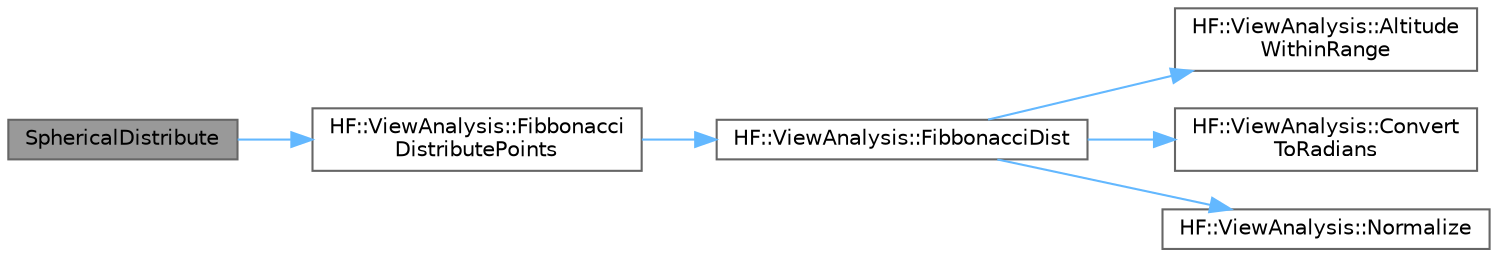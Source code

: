 digraph "SphericalDistribute"
{
 // LATEX_PDF_SIZE
  bgcolor="transparent";
  edge [fontname=Helvetica,fontsize=10,labelfontname=Helvetica,labelfontsize=10];
  node [fontname=Helvetica,fontsize=10,shape=box,height=0.2,width=0.4];
  rankdir="LR";
  Node1 [label="SphericalDistribute",height=0.2,width=0.4,color="gray40", fillcolor="grey60", style="filled", fontcolor="black",tooltip="Equally distribute points around a unit sphere."];
  Node1 -> Node2 [color="steelblue1",style="solid"];
  Node2 [label="HF::ViewAnalysis::Fibbonacci\lDistributePoints",height=0.2,width=0.4,color="grey40", fillcolor="white", style="filled",URL="$a00459.html#ga6ca336e3887ef82d17b0713c2bf862df",tooltip="Evenly distribute a set of points around a sphere centered at the origin."];
  Node2 -> Node3 [color="steelblue1",style="solid"];
  Node3 [label="HF::ViewAnalysis::FibbonacciDist",height=0.2,width=0.4,color="grey40", fillcolor="white", style="filled",URL="$a00466.html#a5b45790c767b670bc00bf3fd2335159a",tooltip=" "];
  Node3 -> Node4 [color="steelblue1",style="solid"];
  Node4 [label="HF::ViewAnalysis::Altitude\lWithinRange",height=0.2,width=0.4,color="grey40", fillcolor="white", style="filled",URL="$a00466.html#a94327f2628a43ffe3dc4ab854e8aa20d",tooltip=" "];
  Node3 -> Node5 [color="steelblue1",style="solid"];
  Node5 [label="HF::ViewAnalysis::Convert\lToRadians",height=0.2,width=0.4,color="grey40", fillcolor="white", style="filled",URL="$a00466.html#a9dcf81751f63f5c7356a4f45159184bb",tooltip="Convert a number from degrees to radians."];
  Node3 -> Node6 [color="steelblue1",style="solid"];
  Node6 [label="HF::ViewAnalysis::Normalize",height=0.2,width=0.4,color="grey40", fillcolor="white", style="filled",URL="$a00466.html#a38ed3d26d2fcc4bde1790c53eda3945a",tooltip="Normalize a vector."];
}
